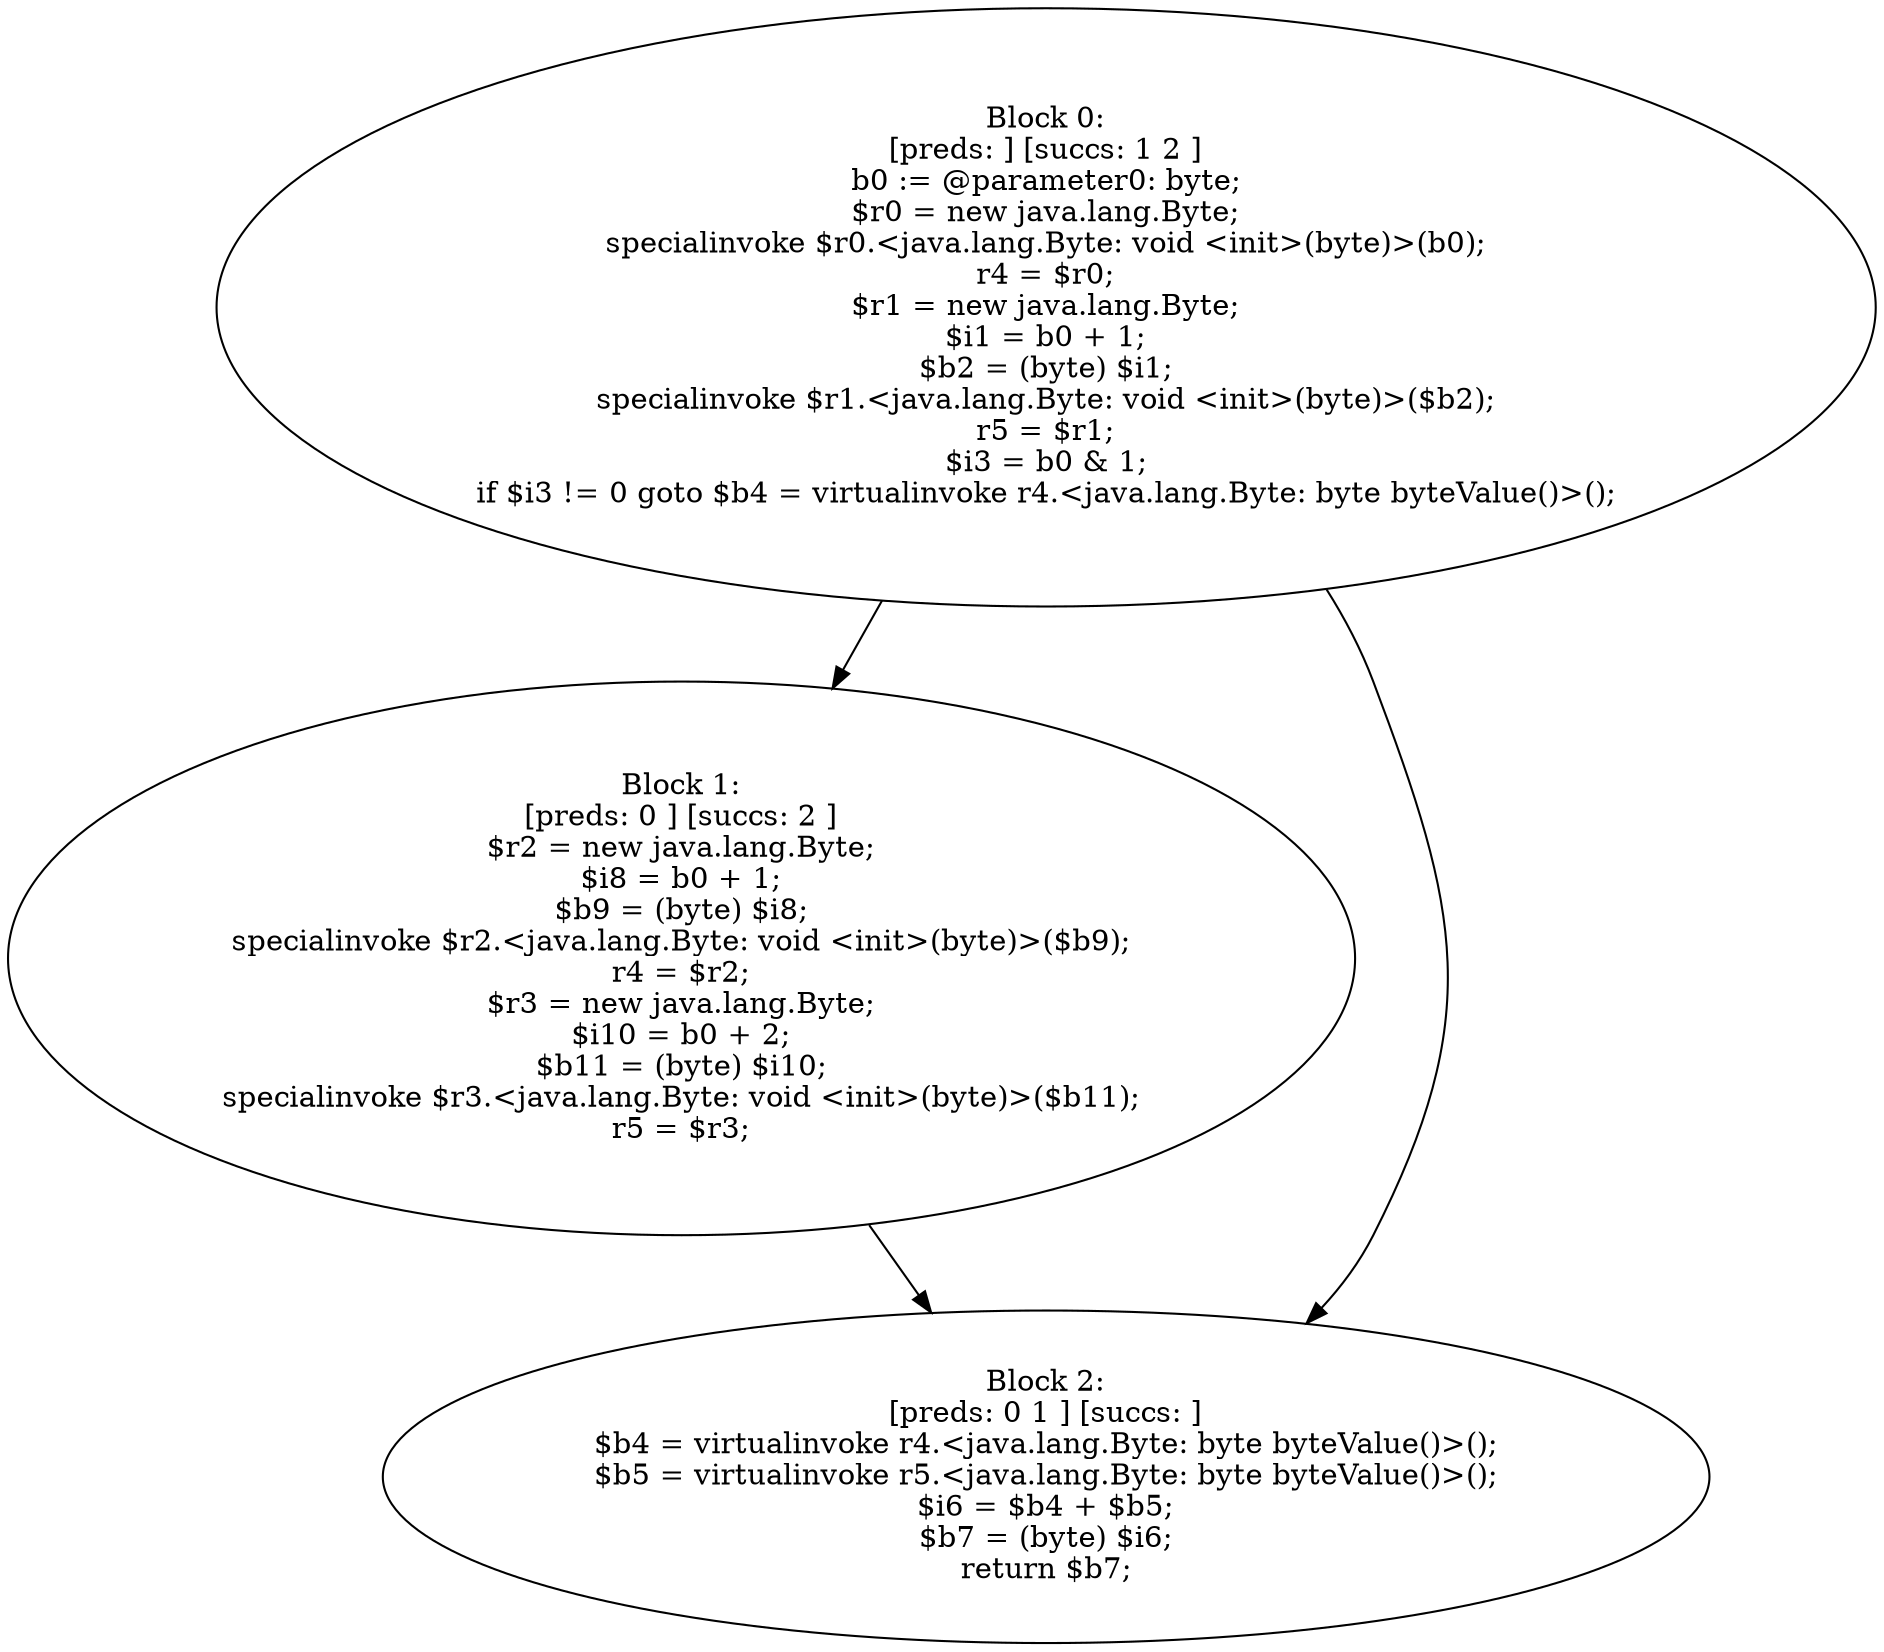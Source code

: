 digraph "unitGraph" {
    "Block 0:
[preds: ] [succs: 1 2 ]
b0 := @parameter0: byte;
$r0 = new java.lang.Byte;
specialinvoke $r0.<java.lang.Byte: void <init>(byte)>(b0);
r4 = $r0;
$r1 = new java.lang.Byte;
$i1 = b0 + 1;
$b2 = (byte) $i1;
specialinvoke $r1.<java.lang.Byte: void <init>(byte)>($b2);
r5 = $r1;
$i3 = b0 & 1;
if $i3 != 0 goto $b4 = virtualinvoke r4.<java.lang.Byte: byte byteValue()>();
"
    "Block 1:
[preds: 0 ] [succs: 2 ]
$r2 = new java.lang.Byte;
$i8 = b0 + 1;
$b9 = (byte) $i8;
specialinvoke $r2.<java.lang.Byte: void <init>(byte)>($b9);
r4 = $r2;
$r3 = new java.lang.Byte;
$i10 = b0 + 2;
$b11 = (byte) $i10;
specialinvoke $r3.<java.lang.Byte: void <init>(byte)>($b11);
r5 = $r3;
"
    "Block 2:
[preds: 0 1 ] [succs: ]
$b4 = virtualinvoke r4.<java.lang.Byte: byte byteValue()>();
$b5 = virtualinvoke r5.<java.lang.Byte: byte byteValue()>();
$i6 = $b4 + $b5;
$b7 = (byte) $i6;
return $b7;
"
    "Block 0:
[preds: ] [succs: 1 2 ]
b0 := @parameter0: byte;
$r0 = new java.lang.Byte;
specialinvoke $r0.<java.lang.Byte: void <init>(byte)>(b0);
r4 = $r0;
$r1 = new java.lang.Byte;
$i1 = b0 + 1;
$b2 = (byte) $i1;
specialinvoke $r1.<java.lang.Byte: void <init>(byte)>($b2);
r5 = $r1;
$i3 = b0 & 1;
if $i3 != 0 goto $b4 = virtualinvoke r4.<java.lang.Byte: byte byteValue()>();
"->"Block 1:
[preds: 0 ] [succs: 2 ]
$r2 = new java.lang.Byte;
$i8 = b0 + 1;
$b9 = (byte) $i8;
specialinvoke $r2.<java.lang.Byte: void <init>(byte)>($b9);
r4 = $r2;
$r3 = new java.lang.Byte;
$i10 = b0 + 2;
$b11 = (byte) $i10;
specialinvoke $r3.<java.lang.Byte: void <init>(byte)>($b11);
r5 = $r3;
";
    "Block 0:
[preds: ] [succs: 1 2 ]
b0 := @parameter0: byte;
$r0 = new java.lang.Byte;
specialinvoke $r0.<java.lang.Byte: void <init>(byte)>(b0);
r4 = $r0;
$r1 = new java.lang.Byte;
$i1 = b0 + 1;
$b2 = (byte) $i1;
specialinvoke $r1.<java.lang.Byte: void <init>(byte)>($b2);
r5 = $r1;
$i3 = b0 & 1;
if $i3 != 0 goto $b4 = virtualinvoke r4.<java.lang.Byte: byte byteValue()>();
"->"Block 2:
[preds: 0 1 ] [succs: ]
$b4 = virtualinvoke r4.<java.lang.Byte: byte byteValue()>();
$b5 = virtualinvoke r5.<java.lang.Byte: byte byteValue()>();
$i6 = $b4 + $b5;
$b7 = (byte) $i6;
return $b7;
";
    "Block 1:
[preds: 0 ] [succs: 2 ]
$r2 = new java.lang.Byte;
$i8 = b0 + 1;
$b9 = (byte) $i8;
specialinvoke $r2.<java.lang.Byte: void <init>(byte)>($b9);
r4 = $r2;
$r3 = new java.lang.Byte;
$i10 = b0 + 2;
$b11 = (byte) $i10;
specialinvoke $r3.<java.lang.Byte: void <init>(byte)>($b11);
r5 = $r3;
"->"Block 2:
[preds: 0 1 ] [succs: ]
$b4 = virtualinvoke r4.<java.lang.Byte: byte byteValue()>();
$b5 = virtualinvoke r5.<java.lang.Byte: byte byteValue()>();
$i6 = $b4 + $b5;
$b7 = (byte) $i6;
return $b7;
";
}
